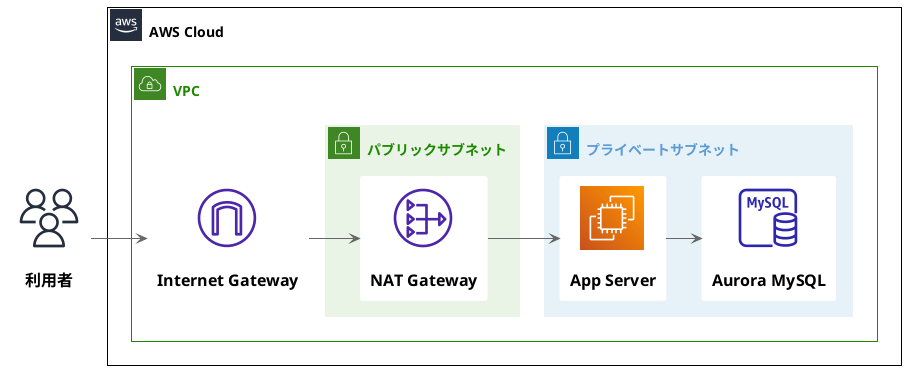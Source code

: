 @startuml
!include <awslib/AWSCommon>
!include <awslib/AWSSimplified>
!include <awslib/General/Users>
!include <awslib/Groups/AWSCloud>
!include <awslib/Groups/VPC>
!include <awslib/Groups/PublicSubnet>
!include <awslib/Groups/PrivateSubnet>
!include <awslib/NetworkingContentDelivery/VPCInternetGateway>
!include <awslib/NetworkingContentDelivery/VPCNATGateway>
!include <awslib/Compute/EC2>
!include <awslib/Database/AuroraMySQLInstance>

Users(users, "利用者", "")

AWSCloudGroup(cloud) {
  VPCGroup(vpc) {
    VPCInternetGateway(ig, "Internet Gateway", "")

    PrivateSubnetGroup(private, プライベートサブネット) {
      AuroraMySQLInstance(mysql, "Aurora MySQL", "")
      EC2(ec2, "App Server", "")
    }

    PublicSubnetGroup(public, パブリックサブネット) {
      VPCNATGateway(ng, "NAT Gateway", "")
    }
  }
}

users -> ig
ig -> ng
ng -> ec2
ec2 -> mysql
@enduml